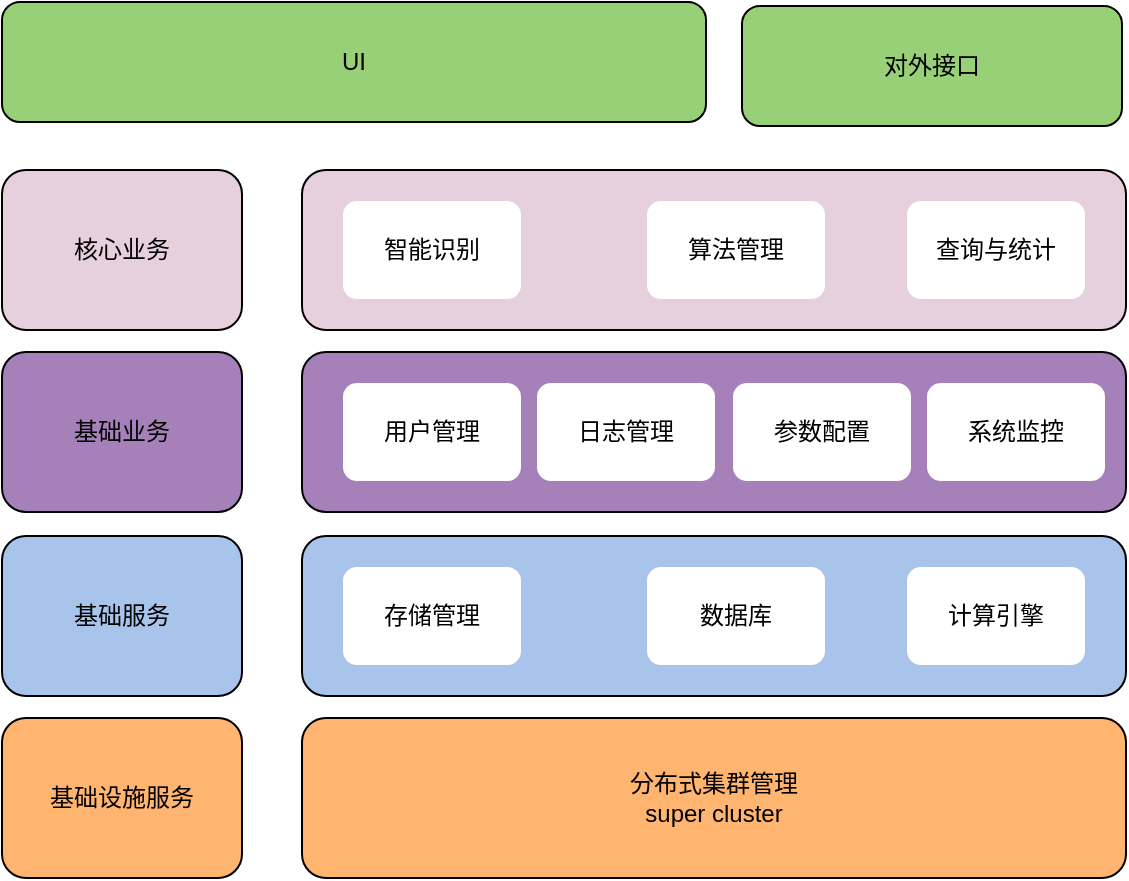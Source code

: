 <mxfile version="13.11.0" type="github">
  <diagram id="VaOqIwYDzZyav0qmfRHP" name="Page-1">
    <mxGraphModel dx="1422" dy="794" grid="1" gridSize="10" guides="1" tooltips="1" connect="1" arrows="1" fold="1" page="1" pageScale="1" pageWidth="827" pageHeight="1169" math="0" shadow="0">
      <root>
        <mxCell id="0" />
        <mxCell id="1" parent="0" />
        <mxCell id="C2blHhnBYsQ928-1BrAh-2" value="UI" style="rounded=1;whiteSpace=wrap;html=1;fillColor=#97D077;" parent="1" vertex="1">
          <mxGeometry x="88" y="38" width="352" height="60" as="geometry" />
        </mxCell>
        <mxCell id="C2blHhnBYsQ928-1BrAh-4" value="对外接口" style="rounded=1;whiteSpace=wrap;html=1;fillColor=#97D077;" parent="1" vertex="1">
          <mxGeometry x="458" y="40" width="190" height="60" as="geometry" />
        </mxCell>
        <mxCell id="C2blHhnBYsQ928-1BrAh-5" value="核心业务" style="rounded=1;whiteSpace=wrap;html=1;fillColor=#E6D0DE;" parent="1" vertex="1">
          <mxGeometry x="88" y="122" width="120" height="80" as="geometry" />
        </mxCell>
        <mxCell id="C2blHhnBYsQ928-1BrAh-6" value="基础设施服务" style="rounded=1;whiteSpace=wrap;html=1;fillColor=#FFB570;" parent="1" vertex="1">
          <mxGeometry x="88" y="396" width="120" height="80" as="geometry" />
        </mxCell>
        <mxCell id="C2blHhnBYsQ928-1BrAh-7" value="基础服务" style="rounded=1;whiteSpace=wrap;html=1;fillColor=#A9C4EB;" parent="1" vertex="1">
          <mxGeometry x="88" y="305" width="120" height="80" as="geometry" />
        </mxCell>
        <mxCell id="C2blHhnBYsQ928-1BrAh-8" value="基础业务" style="rounded=1;whiteSpace=wrap;html=1;fillColor=#A680B8;" parent="1" vertex="1">
          <mxGeometry x="88" y="213" width="120" height="80" as="geometry" />
        </mxCell>
        <mxCell id="x19COVBgYJmnFYbQwka--5" value="" style="rounded=1;whiteSpace=wrap;html=1;fillColor=#E6D0DE;" vertex="1" parent="1">
          <mxGeometry x="238" y="122" width="412" height="80" as="geometry" />
        </mxCell>
        <mxCell id="x19COVBgYJmnFYbQwka--6" value="分布式集群管理&lt;br&gt;super cluster" style="rounded=1;whiteSpace=wrap;html=1;fillColor=#FFB570;" vertex="1" parent="1">
          <mxGeometry x="238" y="396" width="412" height="80" as="geometry" />
        </mxCell>
        <mxCell id="x19COVBgYJmnFYbQwka--7" value="" style="rounded=1;whiteSpace=wrap;html=1;fillColor=#A9C4EB;" vertex="1" parent="1">
          <mxGeometry x="238" y="305" width="412" height="80" as="geometry" />
        </mxCell>
        <mxCell id="x19COVBgYJmnFYbQwka--8" value="" style="rounded=1;whiteSpace=wrap;html=1;fillColor=#A680B8;" vertex="1" parent="1">
          <mxGeometry x="238" y="213" width="412" height="80" as="geometry" />
        </mxCell>
        <mxCell id="x19COVBgYJmnFYbQwka--9" value="智能识别" style="rounded=1;whiteSpace=wrap;html=1;strokeColor=#E6D0DE;" vertex="1" parent="1">
          <mxGeometry x="258" y="137" width="90" height="50" as="geometry" />
        </mxCell>
        <mxCell id="x19COVBgYJmnFYbQwka--10" value="算法管理" style="rounded=1;whiteSpace=wrap;html=1;strokeColor=#E6D0DE;" vertex="1" parent="1">
          <mxGeometry x="410" y="137" width="90" height="50" as="geometry" />
        </mxCell>
        <mxCell id="x19COVBgYJmnFYbQwka--11" value="查询与统计" style="rounded=1;whiteSpace=wrap;html=1;strokeColor=#E6D0DE;" vertex="1" parent="1">
          <mxGeometry x="540" y="137" width="90" height="50" as="geometry" />
        </mxCell>
        <mxCell id="x19COVBgYJmnFYbQwka--12" value="用户管理" style="rounded=1;whiteSpace=wrap;html=1;strokeColor=#A680B8;" vertex="1" parent="1">
          <mxGeometry x="258" y="228" width="90" height="50" as="geometry" />
        </mxCell>
        <mxCell id="x19COVBgYJmnFYbQwka--13" value="日志管理" style="rounded=1;whiteSpace=wrap;html=1;strokeColor=#A680B8;" vertex="1" parent="1">
          <mxGeometry x="355" y="228" width="90" height="50" as="geometry" />
        </mxCell>
        <mxCell id="x19COVBgYJmnFYbQwka--14" value="参数配置" style="rounded=1;whiteSpace=wrap;html=1;strokeColor=#A680B8;" vertex="1" parent="1">
          <mxGeometry x="453" y="228" width="90" height="50" as="geometry" />
        </mxCell>
        <mxCell id="x19COVBgYJmnFYbQwka--15" value="存储管理" style="rounded=1;whiteSpace=wrap;html=1;strokeColor=#A9C4EB;" vertex="1" parent="1">
          <mxGeometry x="258" y="320" width="90" height="50" as="geometry" />
        </mxCell>
        <mxCell id="x19COVBgYJmnFYbQwka--16" value="数据库" style="rounded=1;whiteSpace=wrap;html=1;strokeColor=#A9C4EB;" vertex="1" parent="1">
          <mxGeometry x="410" y="320" width="90" height="50" as="geometry" />
        </mxCell>
        <mxCell id="x19COVBgYJmnFYbQwka--17" value="计算引擎" style="rounded=1;whiteSpace=wrap;html=1;strokeColor=#A9C4EB;" vertex="1" parent="1">
          <mxGeometry x="540" y="320" width="90" height="50" as="geometry" />
        </mxCell>
        <mxCell id="x19COVBgYJmnFYbQwka--21" value="系统监控" style="rounded=1;whiteSpace=wrap;html=1;strokeColor=#A680B8;" vertex="1" parent="1">
          <mxGeometry x="550" y="228" width="90" height="50" as="geometry" />
        </mxCell>
      </root>
    </mxGraphModel>
  </diagram>
</mxfile>

